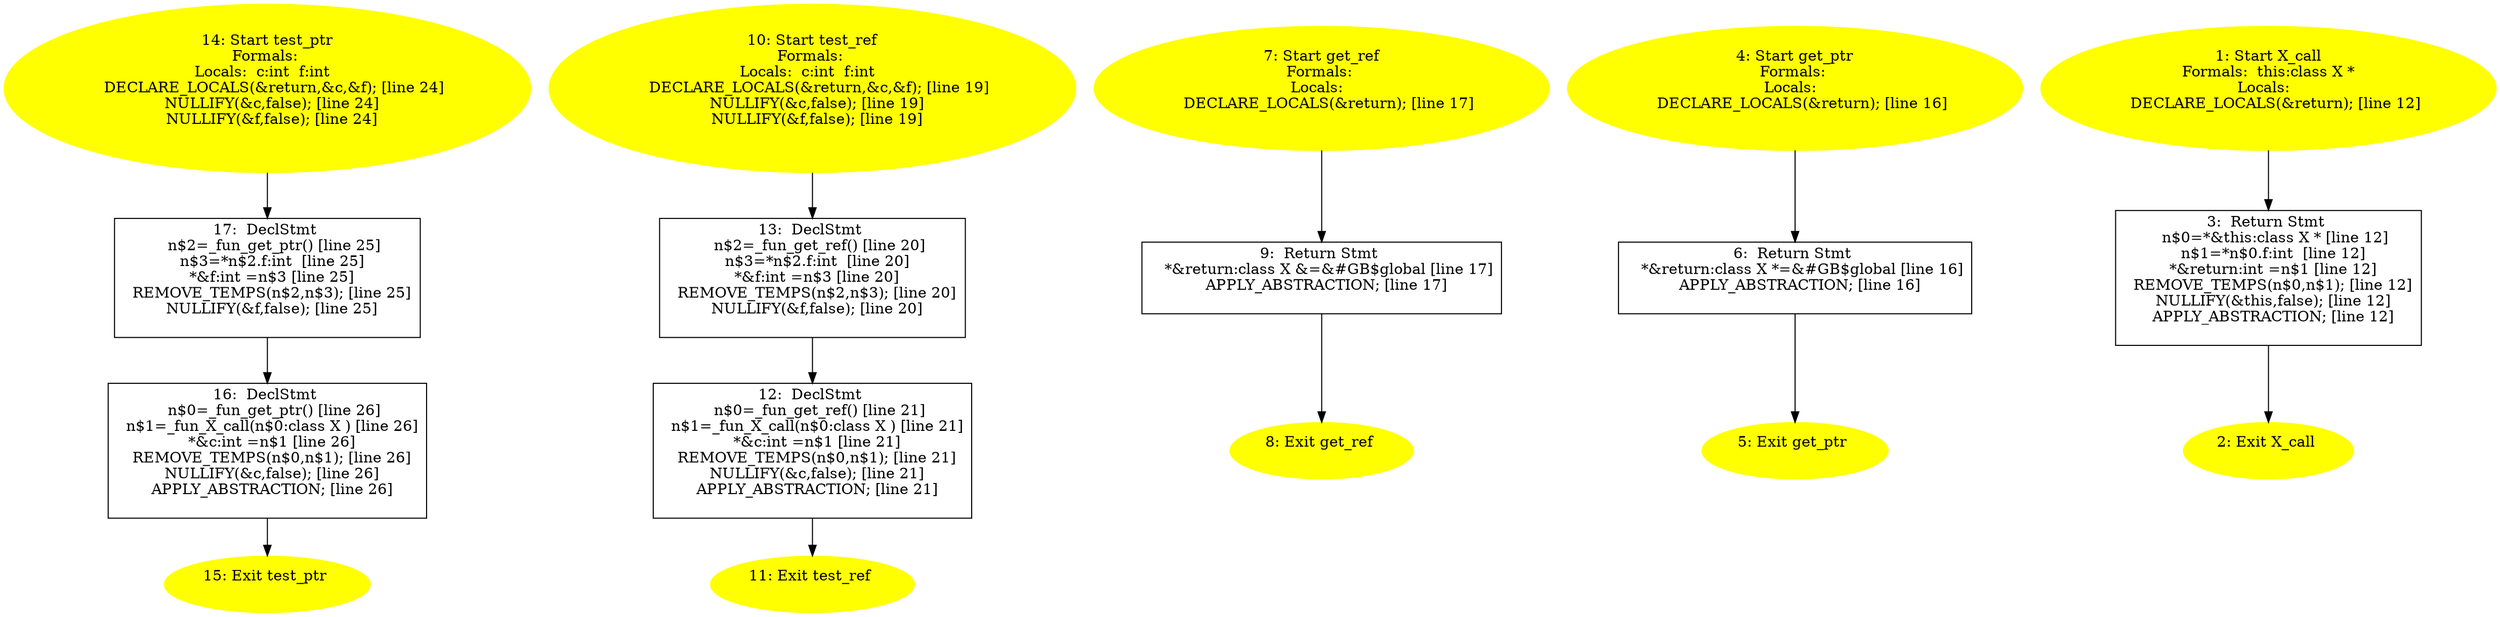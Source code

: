 digraph iCFG {
17 [label="17:  DeclStmt \n   n$2=_fun_get_ptr() [line 25]\n  n$3=*n$2.f:int  [line 25]\n  *&f:int =n$3 [line 25]\n  REMOVE_TEMPS(n$2,n$3); [line 25]\n  NULLIFY(&f,false); [line 25]\n " shape="box"]
	

	 17 -> 16 ;
16 [label="16:  DeclStmt \n   n$0=_fun_get_ptr() [line 26]\n  n$1=_fun_X_call(n$0:class X ) [line 26]\n  *&c:int =n$1 [line 26]\n  REMOVE_TEMPS(n$0,n$1); [line 26]\n  NULLIFY(&c,false); [line 26]\n  APPLY_ABSTRACTION; [line 26]\n " shape="box"]
	

	 16 -> 15 ;
15 [label="15: Exit test_ptr \n  " color=yellow style=filled]
	

14 [label="14: Start test_ptr\nFormals: \nLocals:  c:int  f:int  \n   DECLARE_LOCALS(&return,&c,&f); [line 24]\n  NULLIFY(&c,false); [line 24]\n  NULLIFY(&f,false); [line 24]\n " color=yellow style=filled]
	

	 14 -> 17 ;
13 [label="13:  DeclStmt \n   n$2=_fun_get_ref() [line 20]\n  n$3=*n$2.f:int  [line 20]\n  *&f:int =n$3 [line 20]\n  REMOVE_TEMPS(n$2,n$3); [line 20]\n  NULLIFY(&f,false); [line 20]\n " shape="box"]
	

	 13 -> 12 ;
12 [label="12:  DeclStmt \n   n$0=_fun_get_ref() [line 21]\n  n$1=_fun_X_call(n$0:class X ) [line 21]\n  *&c:int =n$1 [line 21]\n  REMOVE_TEMPS(n$0,n$1); [line 21]\n  NULLIFY(&c,false); [line 21]\n  APPLY_ABSTRACTION; [line 21]\n " shape="box"]
	

	 12 -> 11 ;
11 [label="11: Exit test_ref \n  " color=yellow style=filled]
	

10 [label="10: Start test_ref\nFormals: \nLocals:  c:int  f:int  \n   DECLARE_LOCALS(&return,&c,&f); [line 19]\n  NULLIFY(&c,false); [line 19]\n  NULLIFY(&f,false); [line 19]\n " color=yellow style=filled]
	

	 10 -> 13 ;
9 [label="9:  Return Stmt \n   *&return:class X &=&#GB$global [line 17]\n  APPLY_ABSTRACTION; [line 17]\n " shape="box"]
	

	 9 -> 8 ;
8 [label="8: Exit get_ref \n  " color=yellow style=filled]
	

7 [label="7: Start get_ref\nFormals: \nLocals:  \n   DECLARE_LOCALS(&return); [line 17]\n " color=yellow style=filled]
	

	 7 -> 9 ;
6 [label="6:  Return Stmt \n   *&return:class X *=&#GB$global [line 16]\n  APPLY_ABSTRACTION; [line 16]\n " shape="box"]
	

	 6 -> 5 ;
5 [label="5: Exit get_ptr \n  " color=yellow style=filled]
	

4 [label="4: Start get_ptr\nFormals: \nLocals:  \n   DECLARE_LOCALS(&return); [line 16]\n " color=yellow style=filled]
	

	 4 -> 6 ;
3 [label="3:  Return Stmt \n   n$0=*&this:class X * [line 12]\n  n$1=*n$0.f:int  [line 12]\n  *&return:int =n$1 [line 12]\n  REMOVE_TEMPS(n$0,n$1); [line 12]\n  NULLIFY(&this,false); [line 12]\n  APPLY_ABSTRACTION; [line 12]\n " shape="box"]
	

	 3 -> 2 ;
2 [label="2: Exit X_call \n  " color=yellow style=filled]
	

1 [label="1: Start X_call\nFormals:  this:class X *\nLocals:  \n   DECLARE_LOCALS(&return); [line 12]\n " color=yellow style=filled]
	

	 1 -> 3 ;
}
